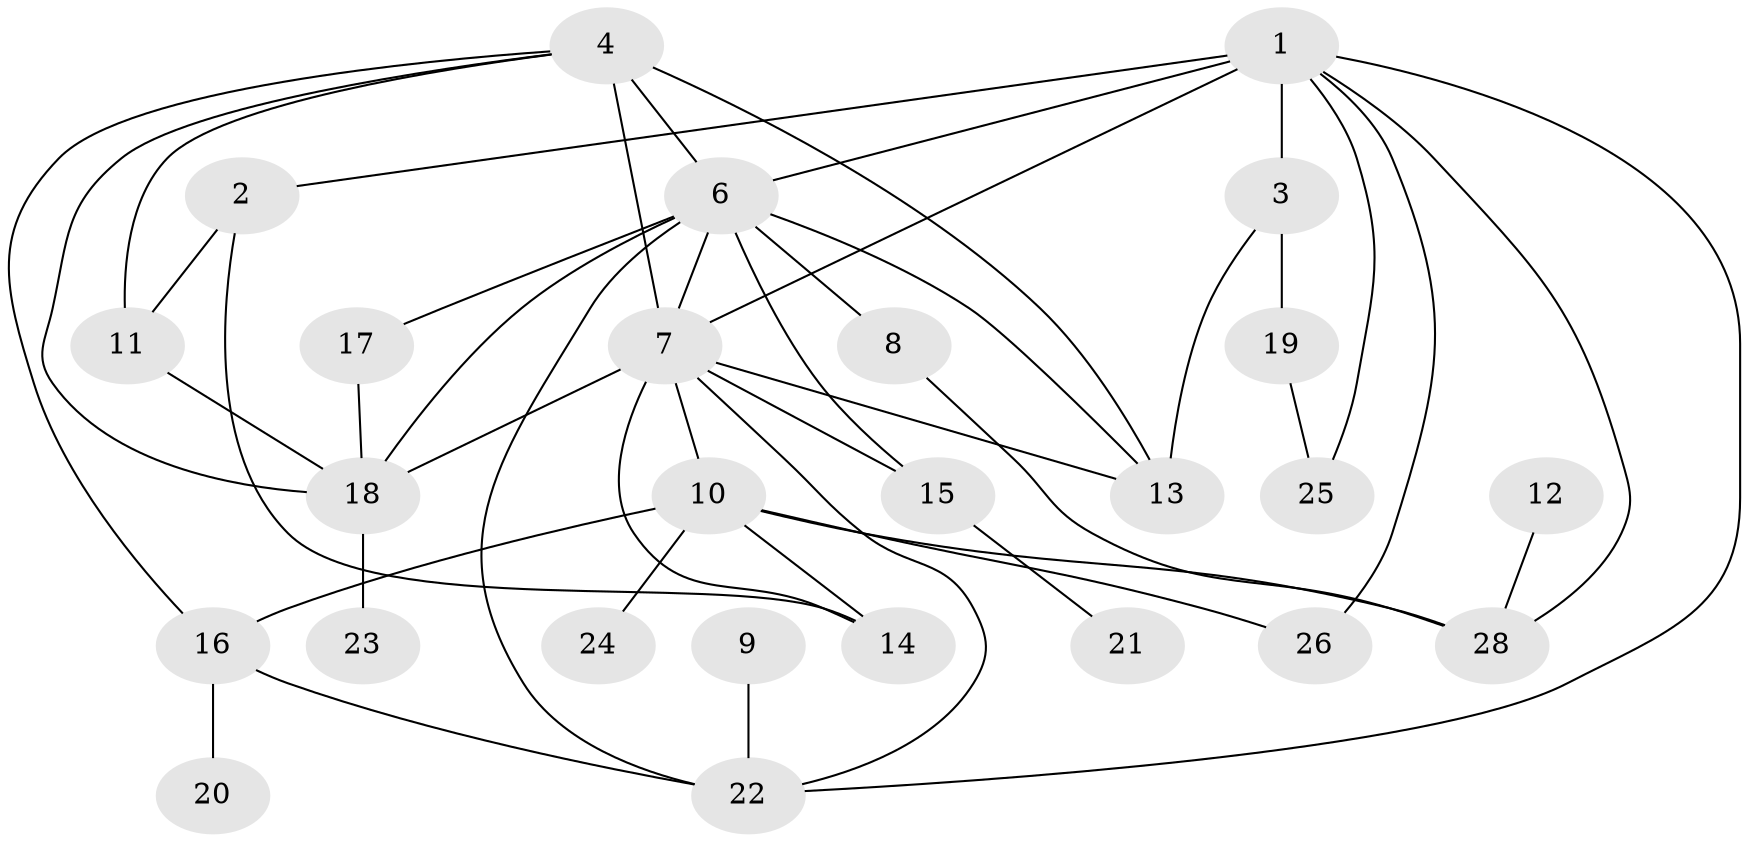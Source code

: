 // original degree distribution, {7: 0.017241379310344827, 4: 0.1896551724137931, 2: 0.2413793103448276, 3: 0.22413793103448276, 0: 0.05172413793103448, 6: 0.10344827586206896, 1: 0.10344827586206896, 5: 0.06896551724137931}
// Generated by graph-tools (version 1.1) at 2025/48/03/04/25 22:48:16]
// undirected, 26 vertices, 46 edges
graph export_dot {
  node [color=gray90,style=filled];
  1;
  2;
  3;
  4;
  6;
  7;
  8;
  9;
  10;
  11;
  12;
  13;
  14;
  15;
  16;
  17;
  18;
  19;
  20;
  21;
  22;
  23;
  24;
  25;
  26;
  28;
  1 -- 2 [weight=1.0];
  1 -- 3 [weight=2.0];
  1 -- 6 [weight=2.0];
  1 -- 7 [weight=1.0];
  1 -- 22 [weight=1.0];
  1 -- 25 [weight=2.0];
  1 -- 26 [weight=1.0];
  1 -- 28 [weight=1.0];
  2 -- 11 [weight=1.0];
  2 -- 14 [weight=1.0];
  3 -- 13 [weight=1.0];
  3 -- 19 [weight=1.0];
  4 -- 6 [weight=3.0];
  4 -- 7 [weight=1.0];
  4 -- 11 [weight=1.0];
  4 -- 13 [weight=1.0];
  4 -- 16 [weight=1.0];
  4 -- 18 [weight=2.0];
  6 -- 7 [weight=1.0];
  6 -- 8 [weight=1.0];
  6 -- 13 [weight=2.0];
  6 -- 15 [weight=2.0];
  6 -- 17 [weight=1.0];
  6 -- 18 [weight=1.0];
  6 -- 22 [weight=2.0];
  7 -- 10 [weight=1.0];
  7 -- 13 [weight=1.0];
  7 -- 14 [weight=2.0];
  7 -- 15 [weight=1.0];
  7 -- 18 [weight=2.0];
  7 -- 22 [weight=1.0];
  8 -- 28 [weight=1.0];
  9 -- 22 [weight=2.0];
  10 -- 14 [weight=1.0];
  10 -- 16 [weight=1.0];
  10 -- 24 [weight=1.0];
  10 -- 26 [weight=1.0];
  10 -- 28 [weight=1.0];
  11 -- 18 [weight=1.0];
  12 -- 28 [weight=1.0];
  15 -- 21 [weight=1.0];
  16 -- 20 [weight=1.0];
  16 -- 22 [weight=1.0];
  17 -- 18 [weight=1.0];
  18 -- 23 [weight=2.0];
  19 -- 25 [weight=1.0];
}
